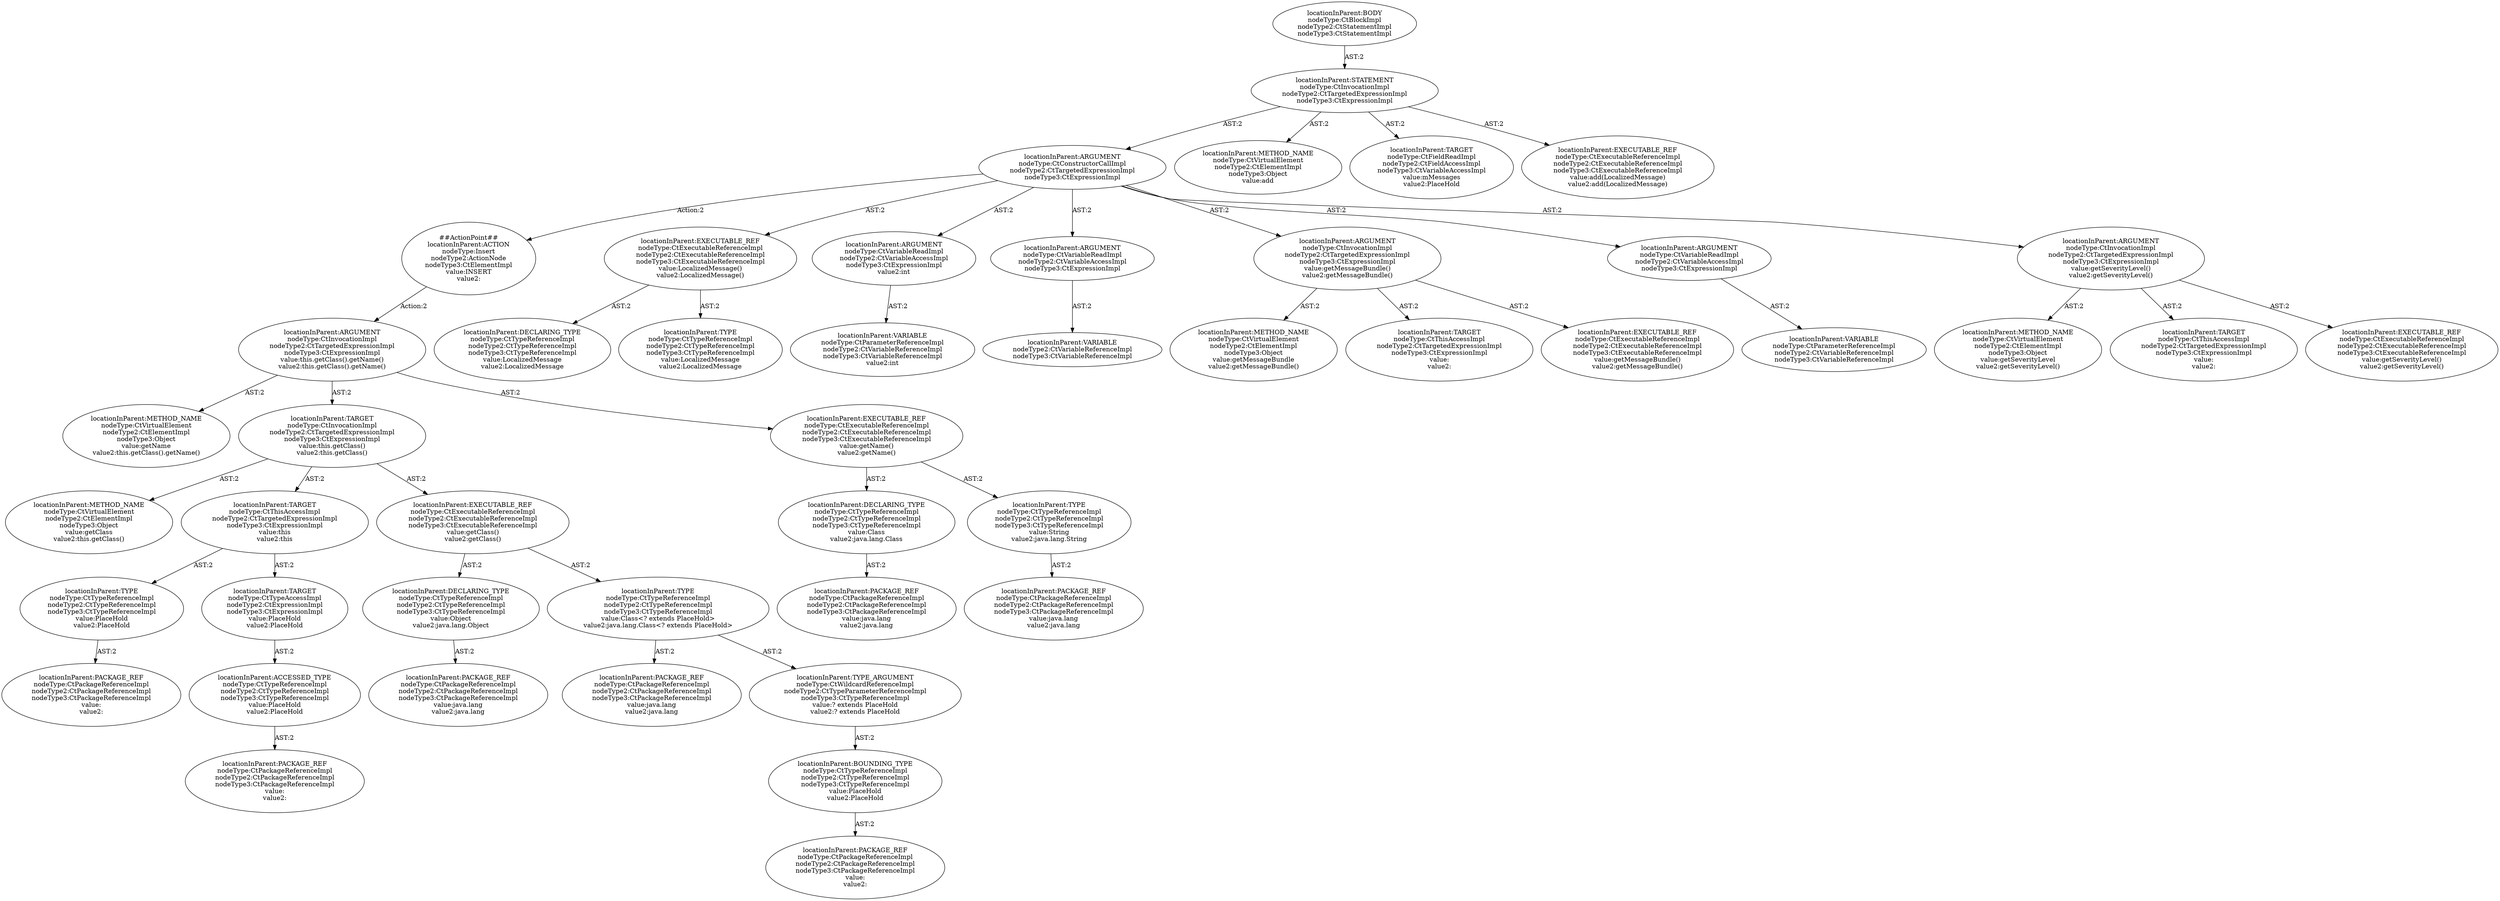 digraph "Pattern" {
0 [label="##ActionPoint##
locationInParent:ACTION
nodeType:Insert
nodeType2:ActionNode
nodeType3:CtElementImpl
value:INSERT
value2:" shape=ellipse]
1 [label="locationInParent:ARGUMENT
nodeType:CtConstructorCallImpl
nodeType2:CtTargetedExpressionImpl
nodeType3:CtExpressionImpl" shape=ellipse]
2 [label="locationInParent:STATEMENT
nodeType:CtInvocationImpl
nodeType2:CtTargetedExpressionImpl
nodeType3:CtExpressionImpl" shape=ellipse]
3 [label="locationInParent:BODY
nodeType:CtBlockImpl
nodeType2:CtStatementImpl
nodeType3:CtStatementImpl" shape=ellipse]
4 [label="locationInParent:METHOD_NAME
nodeType:CtVirtualElement
nodeType2:CtElementImpl
nodeType3:Object
value:add" shape=ellipse]
5 [label="locationInParent:TARGET
nodeType:CtFieldReadImpl
nodeType2:CtFieldAccessImpl
nodeType3:CtVariableAccessImpl
value:mMessages
value2:PlaceHold" shape=ellipse]
6 [label="locationInParent:EXECUTABLE_REF
nodeType:CtExecutableReferenceImpl
nodeType2:CtExecutableReferenceImpl
nodeType3:CtExecutableReferenceImpl
value:add(LocalizedMessage)
value2:add(LocalizedMessage)" shape=ellipse]
7 [label="locationInParent:EXECUTABLE_REF
nodeType:CtExecutableReferenceImpl
nodeType2:CtExecutableReferenceImpl
nodeType3:CtExecutableReferenceImpl
value:LocalizedMessage()
value2:LocalizedMessage()" shape=ellipse]
8 [label="locationInParent:DECLARING_TYPE
nodeType:CtTypeReferenceImpl
nodeType2:CtTypeReferenceImpl
nodeType3:CtTypeReferenceImpl
value:LocalizedMessage
value2:LocalizedMessage" shape=ellipse]
9 [label="locationInParent:TYPE
nodeType:CtTypeReferenceImpl
nodeType2:CtTypeReferenceImpl
nodeType3:CtTypeReferenceImpl
value:LocalizedMessage
value2:LocalizedMessage" shape=ellipse]
10 [label="locationInParent:ARGUMENT
nodeType:CtVariableReadImpl
nodeType2:CtVariableAccessImpl
nodeType3:CtExpressionImpl
value2:int" shape=ellipse]
11 [label="locationInParent:VARIABLE
nodeType:CtParameterReferenceImpl
nodeType2:CtVariableReferenceImpl
nodeType3:CtVariableReferenceImpl
value2:int" shape=ellipse]
12 [label="locationInParent:ARGUMENT
nodeType:CtVariableReadImpl
nodeType2:CtVariableAccessImpl
nodeType3:CtExpressionImpl" shape=ellipse]
13 [label="locationInParent:VARIABLE
nodeType2:CtVariableReferenceImpl
nodeType3:CtVariableReferenceImpl" shape=ellipse]
14 [label="locationInParent:ARGUMENT
nodeType:CtInvocationImpl
nodeType2:CtTargetedExpressionImpl
nodeType3:CtExpressionImpl
value:getMessageBundle()
value2:getMessageBundle()" shape=ellipse]
15 [label="locationInParent:METHOD_NAME
nodeType:CtVirtualElement
nodeType2:CtElementImpl
nodeType3:Object
value:getMessageBundle
value2:getMessageBundle()" shape=ellipse]
16 [label="locationInParent:TARGET
nodeType:CtThisAccessImpl
nodeType2:CtTargetedExpressionImpl
nodeType3:CtExpressionImpl
value:
value2:" shape=ellipse]
17 [label="locationInParent:EXECUTABLE_REF
nodeType:CtExecutableReferenceImpl
nodeType2:CtExecutableReferenceImpl
nodeType3:CtExecutableReferenceImpl
value:getMessageBundle()
value2:getMessageBundle()" shape=ellipse]
18 [label="locationInParent:ARGUMENT
nodeType:CtVariableReadImpl
nodeType2:CtVariableAccessImpl
nodeType3:CtExpressionImpl" shape=ellipse]
19 [label="locationInParent:VARIABLE
nodeType:CtParameterReferenceImpl
nodeType2:CtVariableReferenceImpl
nodeType3:CtVariableReferenceImpl" shape=ellipse]
20 [label="locationInParent:ARGUMENT
nodeType:CtInvocationImpl
nodeType2:CtTargetedExpressionImpl
nodeType3:CtExpressionImpl
value:getSeverityLevel()
value2:getSeverityLevel()" shape=ellipse]
21 [label="locationInParent:METHOD_NAME
nodeType:CtVirtualElement
nodeType2:CtElementImpl
nodeType3:Object
value:getSeverityLevel
value2:getSeverityLevel()" shape=ellipse]
22 [label="locationInParent:TARGET
nodeType:CtThisAccessImpl
nodeType2:CtTargetedExpressionImpl
nodeType3:CtExpressionImpl
value:
value2:" shape=ellipse]
23 [label="locationInParent:EXECUTABLE_REF
nodeType:CtExecutableReferenceImpl
nodeType2:CtExecutableReferenceImpl
nodeType3:CtExecutableReferenceImpl
value:getSeverityLevel()
value2:getSeverityLevel()" shape=ellipse]
24 [label="locationInParent:ARGUMENT
nodeType:CtInvocationImpl
nodeType2:CtTargetedExpressionImpl
nodeType3:CtExpressionImpl
value:this.getClass().getName()
value2:this.getClass().getName()" shape=ellipse]
25 [label="locationInParent:METHOD_NAME
nodeType:CtVirtualElement
nodeType2:CtElementImpl
nodeType3:Object
value:getName
value2:this.getClass().getName()" shape=ellipse]
26 [label="locationInParent:TARGET
nodeType:CtInvocationImpl
nodeType2:CtTargetedExpressionImpl
nodeType3:CtExpressionImpl
value:this.getClass()
value2:this.getClass()" shape=ellipse]
27 [label="locationInParent:METHOD_NAME
nodeType:CtVirtualElement
nodeType2:CtElementImpl
nodeType3:Object
value:getClass
value2:this.getClass()" shape=ellipse]
28 [label="locationInParent:TARGET
nodeType:CtThisAccessImpl
nodeType2:CtTargetedExpressionImpl
nodeType3:CtExpressionImpl
value:this
value2:this" shape=ellipse]
29 [label="locationInParent:TYPE
nodeType:CtTypeReferenceImpl
nodeType2:CtTypeReferenceImpl
nodeType3:CtTypeReferenceImpl
value:PlaceHold
value2:PlaceHold" shape=ellipse]
30 [label="locationInParent:PACKAGE_REF
nodeType:CtPackageReferenceImpl
nodeType2:CtPackageReferenceImpl
nodeType3:CtPackageReferenceImpl
value:
value2:" shape=ellipse]
31 [label="locationInParent:TARGET
nodeType:CtTypeAccessImpl
nodeType2:CtExpressionImpl
nodeType3:CtExpressionImpl
value:PlaceHold
value2:PlaceHold" shape=ellipse]
32 [label="locationInParent:ACCESSED_TYPE
nodeType:CtTypeReferenceImpl
nodeType2:CtTypeReferenceImpl
nodeType3:CtTypeReferenceImpl
value:PlaceHold
value2:PlaceHold" shape=ellipse]
33 [label="locationInParent:PACKAGE_REF
nodeType:CtPackageReferenceImpl
nodeType2:CtPackageReferenceImpl
nodeType3:CtPackageReferenceImpl
value:
value2:" shape=ellipse]
34 [label="locationInParent:EXECUTABLE_REF
nodeType:CtExecutableReferenceImpl
nodeType2:CtExecutableReferenceImpl
nodeType3:CtExecutableReferenceImpl
value:getClass()
value2:getClass()" shape=ellipse]
35 [label="locationInParent:DECLARING_TYPE
nodeType:CtTypeReferenceImpl
nodeType2:CtTypeReferenceImpl
nodeType3:CtTypeReferenceImpl
value:Object
value2:java.lang.Object" shape=ellipse]
36 [label="locationInParent:PACKAGE_REF
nodeType:CtPackageReferenceImpl
nodeType2:CtPackageReferenceImpl
nodeType3:CtPackageReferenceImpl
value:java.lang
value2:java.lang" shape=ellipse]
37 [label="locationInParent:TYPE
nodeType:CtTypeReferenceImpl
nodeType2:CtTypeReferenceImpl
nodeType3:CtTypeReferenceImpl
value:Class<? extends PlaceHold>
value2:java.lang.Class<? extends PlaceHold>" shape=ellipse]
38 [label="locationInParent:PACKAGE_REF
nodeType:CtPackageReferenceImpl
nodeType2:CtPackageReferenceImpl
nodeType3:CtPackageReferenceImpl
value:java.lang
value2:java.lang" shape=ellipse]
39 [label="locationInParent:TYPE_ARGUMENT
nodeType:CtWildcardReferenceImpl
nodeType2:CtTypeParameterReferenceImpl
nodeType3:CtTypeReferenceImpl
value:? extends PlaceHold
value2:? extends PlaceHold" shape=ellipse]
40 [label="locationInParent:BOUNDING_TYPE
nodeType:CtTypeReferenceImpl
nodeType2:CtTypeReferenceImpl
nodeType3:CtTypeReferenceImpl
value:PlaceHold
value2:PlaceHold" shape=ellipse]
41 [label="locationInParent:PACKAGE_REF
nodeType:CtPackageReferenceImpl
nodeType2:CtPackageReferenceImpl
nodeType3:CtPackageReferenceImpl
value:
value2:" shape=ellipse]
42 [label="locationInParent:EXECUTABLE_REF
nodeType:CtExecutableReferenceImpl
nodeType2:CtExecutableReferenceImpl
nodeType3:CtExecutableReferenceImpl
value:getName()
value2:getName()" shape=ellipse]
43 [label="locationInParent:DECLARING_TYPE
nodeType:CtTypeReferenceImpl
nodeType2:CtTypeReferenceImpl
nodeType3:CtTypeReferenceImpl
value:Class
value2:java.lang.Class" shape=ellipse]
44 [label="locationInParent:PACKAGE_REF
nodeType:CtPackageReferenceImpl
nodeType2:CtPackageReferenceImpl
nodeType3:CtPackageReferenceImpl
value:java.lang
value2:java.lang" shape=ellipse]
45 [label="locationInParent:TYPE
nodeType:CtTypeReferenceImpl
nodeType2:CtTypeReferenceImpl
nodeType3:CtTypeReferenceImpl
value:String
value2:java.lang.String" shape=ellipse]
46 [label="locationInParent:PACKAGE_REF
nodeType:CtPackageReferenceImpl
nodeType2:CtPackageReferenceImpl
nodeType3:CtPackageReferenceImpl
value:java.lang
value2:java.lang" shape=ellipse]
0 -> 24 [label="Action:2"];
1 -> 0 [label="Action:2"];
1 -> 7 [label="AST:2"];
1 -> 10 [label="AST:2"];
1 -> 12 [label="AST:2"];
1 -> 14 [label="AST:2"];
1 -> 18 [label="AST:2"];
1 -> 20 [label="AST:2"];
2 -> 1 [label="AST:2"];
2 -> 4 [label="AST:2"];
2 -> 5 [label="AST:2"];
2 -> 6 [label="AST:2"];
3 -> 2 [label="AST:2"];
7 -> 8 [label="AST:2"];
7 -> 9 [label="AST:2"];
10 -> 11 [label="AST:2"];
12 -> 13 [label="AST:2"];
14 -> 15 [label="AST:2"];
14 -> 16 [label="AST:2"];
14 -> 17 [label="AST:2"];
18 -> 19 [label="AST:2"];
20 -> 21 [label="AST:2"];
20 -> 22 [label="AST:2"];
20 -> 23 [label="AST:2"];
24 -> 25 [label="AST:2"];
24 -> 26 [label="AST:2"];
24 -> 42 [label="AST:2"];
26 -> 27 [label="AST:2"];
26 -> 28 [label="AST:2"];
26 -> 34 [label="AST:2"];
28 -> 29 [label="AST:2"];
28 -> 31 [label="AST:2"];
29 -> 30 [label="AST:2"];
31 -> 32 [label="AST:2"];
32 -> 33 [label="AST:2"];
34 -> 35 [label="AST:2"];
34 -> 37 [label="AST:2"];
35 -> 36 [label="AST:2"];
37 -> 38 [label="AST:2"];
37 -> 39 [label="AST:2"];
39 -> 40 [label="AST:2"];
40 -> 41 [label="AST:2"];
42 -> 43 [label="AST:2"];
42 -> 45 [label="AST:2"];
43 -> 44 [label="AST:2"];
45 -> 46 [label="AST:2"];
}